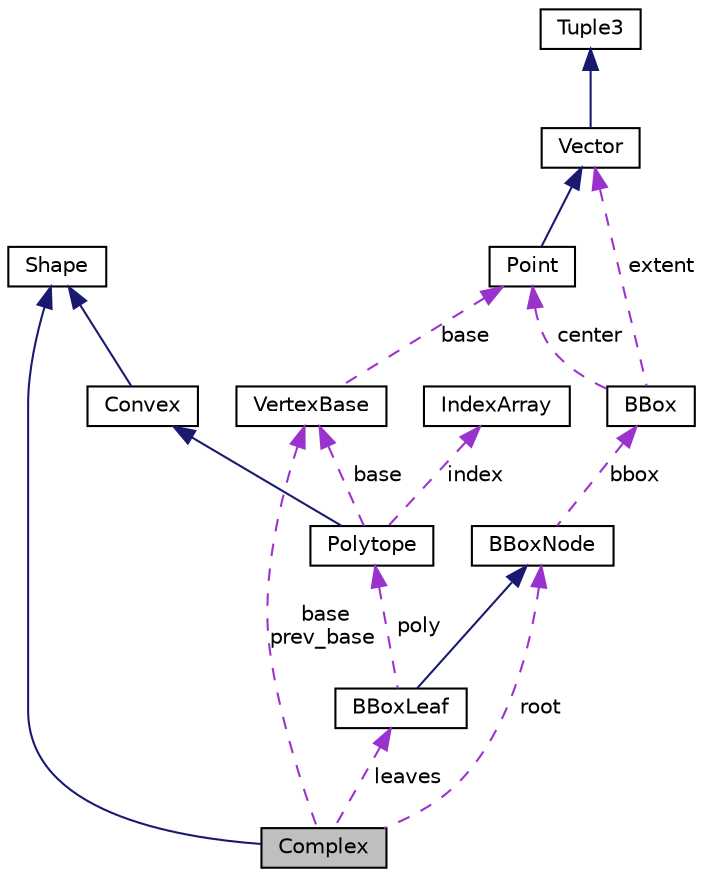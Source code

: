 digraph "Complex"
{
  edge [fontname="Helvetica",fontsize="10",labelfontname="Helvetica",labelfontsize="10"];
  node [fontname="Helvetica",fontsize="10",shape=record];
  Node1 [label="Complex",height=0.2,width=0.4,color="black", fillcolor="grey75", style="filled", fontcolor="black"];
  Node2 -> Node1 [dir="back",color="midnightblue",fontsize="10",style="solid",fontname="Helvetica"];
  Node2 [label="Shape",height=0.2,width=0.4,color="black", fillcolor="white", style="filled",URL="$class_shape.html"];
  Node3 -> Node1 [dir="back",color="darkorchid3",fontsize="10",style="dashed",label=" leaves" ,fontname="Helvetica"];
  Node3 [label="BBoxLeaf",height=0.2,width=0.4,color="black", fillcolor="white", style="filled",URL="$class_b_box_leaf.html"];
  Node4 -> Node3 [dir="back",color="midnightblue",fontsize="10",style="solid",fontname="Helvetica"];
  Node4 [label="BBoxNode",height=0.2,width=0.4,color="black", fillcolor="white", style="filled",URL="$class_b_box_node.html"];
  Node5 -> Node4 [dir="back",color="darkorchid3",fontsize="10",style="dashed",label=" bbox" ,fontname="Helvetica"];
  Node5 [label="BBox",height=0.2,width=0.4,color="black", fillcolor="white", style="filled",URL="$class_b_box.html"];
  Node6 -> Node5 [dir="back",color="darkorchid3",fontsize="10",style="dashed",label=" extent" ,fontname="Helvetica"];
  Node6 [label="Vector",height=0.2,width=0.4,color="black", fillcolor="white", style="filled",URL="$class_vector.html"];
  Node7 -> Node6 [dir="back",color="midnightblue",fontsize="10",style="solid",fontname="Helvetica"];
  Node7 [label="Tuple3",height=0.2,width=0.4,color="black", fillcolor="white", style="filled",URL="$class_tuple3.html"];
  Node8 -> Node5 [dir="back",color="darkorchid3",fontsize="10",style="dashed",label=" center" ,fontname="Helvetica"];
  Node8 [label="Point",height=0.2,width=0.4,color="black", fillcolor="white", style="filled",URL="$class_point.html"];
  Node6 -> Node8 [dir="back",color="midnightblue",fontsize="10",style="solid",fontname="Helvetica"];
  Node9 -> Node3 [dir="back",color="darkorchid3",fontsize="10",style="dashed",label=" poly" ,fontname="Helvetica"];
  Node9 [label="Polytope",height=0.2,width=0.4,color="black", fillcolor="white", style="filled",URL="$class_polytope.html"];
  Node10 -> Node9 [dir="back",color="midnightblue",fontsize="10",style="solid",fontname="Helvetica"];
  Node10 [label="Convex",height=0.2,width=0.4,color="black", fillcolor="white", style="filled",URL="$class_convex.html"];
  Node2 -> Node10 [dir="back",color="midnightblue",fontsize="10",style="solid",fontname="Helvetica"];
  Node11 -> Node9 [dir="back",color="darkorchid3",fontsize="10",style="dashed",label=" index" ,fontname="Helvetica"];
  Node11 [label="IndexArray",height=0.2,width=0.4,color="black", fillcolor="white", style="filled",URL="$class_index_array.html"];
  Node12 -> Node9 [dir="back",color="darkorchid3",fontsize="10",style="dashed",label=" base" ,fontname="Helvetica"];
  Node12 [label="VertexBase",height=0.2,width=0.4,color="black", fillcolor="white", style="filled",URL="$class_vertex_base.html"];
  Node8 -> Node12 [dir="back",color="darkorchid3",fontsize="10",style="dashed",label=" base" ,fontname="Helvetica"];
  Node4 -> Node1 [dir="back",color="darkorchid3",fontsize="10",style="dashed",label=" root" ,fontname="Helvetica"];
  Node12 -> Node1 [dir="back",color="darkorchid3",fontsize="10",style="dashed",label=" base\nprev_base" ,fontname="Helvetica"];
}
